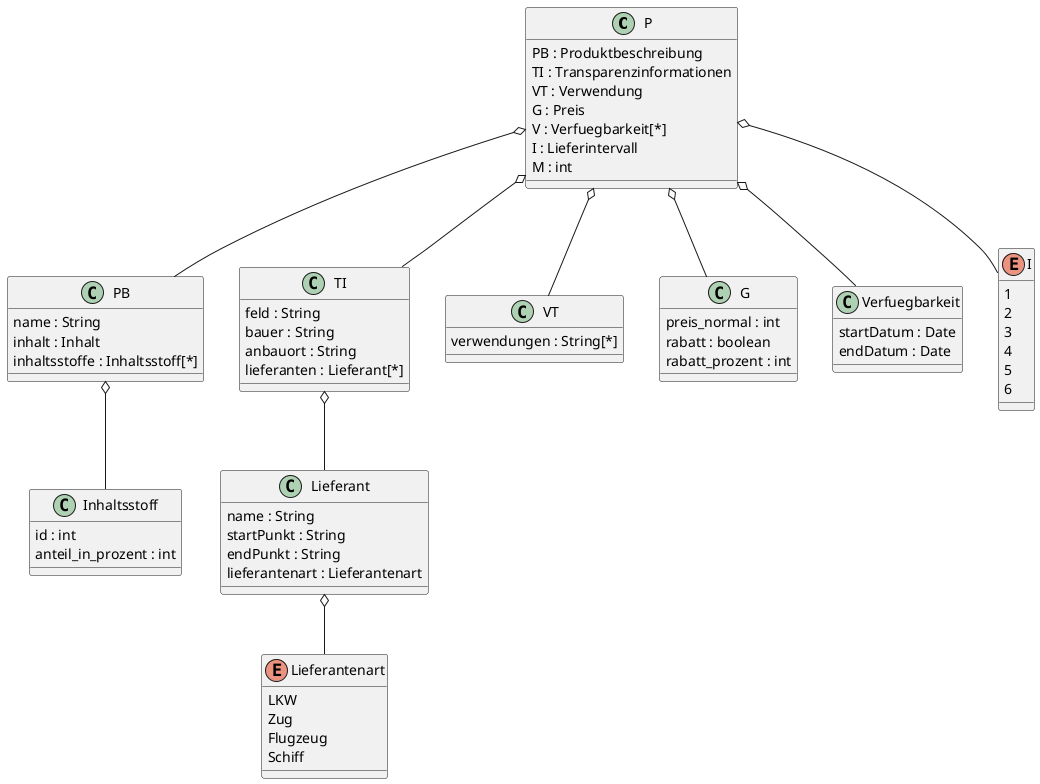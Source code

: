 @startuml Produkt
class Produkt as "P" {
    PB : Produktbeschreibung
    TI : Transparenzinformationen
    VT : Verwendung
    G : Preis
    V : Verfuegbarkeit[*]
    I : Lieferintervall
    M : int
}
class Produktbeschreibung as "PB"{
    name : String
    inhalt : Inhalt
    inhaltsstoffe : Inhaltsstoff[*]
}
class Inhaltsstoff {
    id : int
    anteil_in_prozent : int
}
class Transparenzinformationen as "TI" {
    feld : String
    bauer : String
    anbauort : String
    lieferanten : Lieferant[*]
}
class Lieferant{
    name : String
    startPunkt : String
    endPunkt : String
    lieferantenart : Lieferantenart
}
enum Lieferantenart{
    LKW
    Zug
    Flugzeug
    Schiff
}
class Verwendung as "VT" {
    verwendungen : String[*]
}
class Preis as "G" {
    preis_normal : int
    rabatt : boolean
    rabatt_prozent : int
}
class Verfuegbarkeit{
    startDatum : Date
    endDatum : Date
}
enum Lieferintervall as "I" {
    1
    2
    3
    4
    5
    6
}
Produkt o-- Produktbeschreibung
Produkt o-- Transparenzinformationen
Produkt o-- Verwendung
Produkt o-- Preis
Produkt o-- Verfuegbarkeit
Produkt o-- Lieferintervall
Produktbeschreibung o-- Inhaltsstoff
Transparenzinformationen o-- Lieferant
Lieferant o-- Lieferantenart
@enduml
